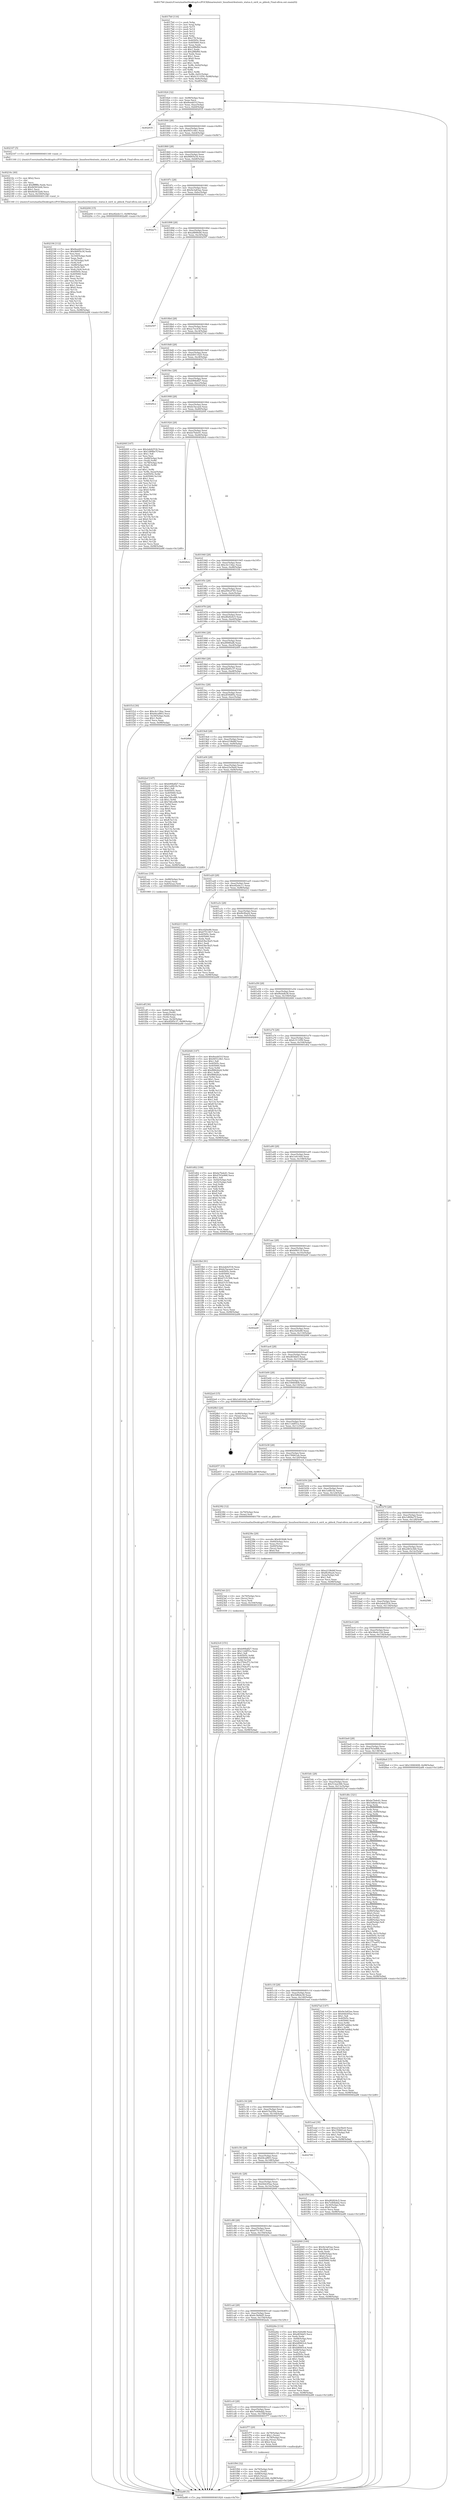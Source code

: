 digraph "0x4017b0" {
  label = "0x4017b0 (/mnt/c/Users/mathe/Desktop/tcc/POCII/binaries/extr_linuxfsext4extents_status.h_ext4_es_pblock_Final-ollvm.out::main(0))"
  labelloc = "t"
  node[shape=record]

  Entry [label="",width=0.3,height=0.3,shape=circle,fillcolor=black,style=filled]
  "0x401824" [label="{
     0x401824 [32]\l
     | [instrs]\l
     &nbsp;&nbsp;0x401824 \<+6\>: mov -0x98(%rbp),%eax\l
     &nbsp;&nbsp;0x40182a \<+2\>: mov %eax,%ecx\l
     &nbsp;&nbsp;0x40182c \<+6\>: sub $0x8eedd31f,%ecx\l
     &nbsp;&nbsp;0x401832 \<+6\>: mov %eax,-0xac(%rbp)\l
     &nbsp;&nbsp;0x401838 \<+6\>: mov %ecx,-0xb0(%rbp)\l
     &nbsp;&nbsp;0x40183e \<+6\>: je 0000000000402935 \<main+0x1185\>\l
  }"]
  "0x402935" [label="{
     0x402935\l
  }", style=dashed]
  "0x401844" [label="{
     0x401844 [28]\l
     | [instrs]\l
     &nbsp;&nbsp;0x401844 \<+5\>: jmp 0000000000401849 \<main+0x99\>\l
     &nbsp;&nbsp;0x401849 \<+6\>: mov -0xac(%rbp),%eax\l
     &nbsp;&nbsp;0x40184f \<+5\>: sub $0x9451c0b1,%eax\l
     &nbsp;&nbsp;0x401854 \<+6\>: mov %eax,-0xb4(%rbp)\l
     &nbsp;&nbsp;0x40185a \<+6\>: je 0000000000402167 \<main+0x9b7\>\l
  }"]
  Exit [label="",width=0.3,height=0.3,shape=circle,fillcolor=black,style=filled,peripheries=2]
  "0x402167" [label="{
     0x402167 [5]\l
     | [instrs]\l
     &nbsp;&nbsp;0x402167 \<+5\>: call 0000000000401160 \<next_i\>\l
     | [calls]\l
     &nbsp;&nbsp;0x401160 \{1\} (/mnt/c/Users/mathe/Desktop/tcc/POCII/binaries/extr_linuxfsext4extents_status.h_ext4_es_pblock_Final-ollvm.out::next_i)\l
  }"]
  "0x401860" [label="{
     0x401860 [28]\l
     | [instrs]\l
     &nbsp;&nbsp;0x401860 \<+5\>: jmp 0000000000401865 \<main+0xb5\>\l
     &nbsp;&nbsp;0x401865 \<+6\>: mov -0xac(%rbp),%eax\l
     &nbsp;&nbsp;0x40186b \<+5\>: sub $0x96f05e34,%eax\l
     &nbsp;&nbsp;0x401870 \<+6\>: mov %eax,-0xb8(%rbp)\l
     &nbsp;&nbsp;0x401876 \<+6\>: je 0000000000402204 \<main+0xa54\>\l
  }"]
  "0x4023c0" [label="{
     0x4023c0 [151]\l
     | [instrs]\l
     &nbsp;&nbsp;0x4023c0 \<+5\>: mov $0xb90bdf27,%eax\l
     &nbsp;&nbsp;0x4023c5 \<+5\>: mov $0x11ddf51a,%esi\l
     &nbsp;&nbsp;0x4023ca \<+2\>: mov $0x1,%dl\l
     &nbsp;&nbsp;0x4023cc \<+8\>: mov 0x40505c,%r8d\l
     &nbsp;&nbsp;0x4023d4 \<+8\>: mov 0x405060,%r9d\l
     &nbsp;&nbsp;0x4023dc \<+3\>: mov %r8d,%r10d\l
     &nbsp;&nbsp;0x4023df \<+7\>: sub $0x3764cf73,%r10d\l
     &nbsp;&nbsp;0x4023e6 \<+4\>: sub $0x1,%r10d\l
     &nbsp;&nbsp;0x4023ea \<+7\>: add $0x3764cf73,%r10d\l
     &nbsp;&nbsp;0x4023f1 \<+4\>: imul %r10d,%r8d\l
     &nbsp;&nbsp;0x4023f5 \<+4\>: and $0x1,%r8d\l
     &nbsp;&nbsp;0x4023f9 \<+4\>: cmp $0x0,%r8d\l
     &nbsp;&nbsp;0x4023fd \<+4\>: sete %r11b\l
     &nbsp;&nbsp;0x402401 \<+4\>: cmp $0xa,%r9d\l
     &nbsp;&nbsp;0x402405 \<+3\>: setl %bl\l
     &nbsp;&nbsp;0x402408 \<+3\>: mov %r11b,%r14b\l
     &nbsp;&nbsp;0x40240b \<+4\>: xor $0xff,%r14b\l
     &nbsp;&nbsp;0x40240f \<+3\>: mov %bl,%r15b\l
     &nbsp;&nbsp;0x402412 \<+4\>: xor $0xff,%r15b\l
     &nbsp;&nbsp;0x402416 \<+3\>: xor $0x1,%dl\l
     &nbsp;&nbsp;0x402419 \<+3\>: mov %r14b,%r12b\l
     &nbsp;&nbsp;0x40241c \<+4\>: and $0xff,%r12b\l
     &nbsp;&nbsp;0x402420 \<+3\>: and %dl,%r11b\l
     &nbsp;&nbsp;0x402423 \<+3\>: mov %r15b,%r13b\l
     &nbsp;&nbsp;0x402426 \<+4\>: and $0xff,%r13b\l
     &nbsp;&nbsp;0x40242a \<+2\>: and %dl,%bl\l
     &nbsp;&nbsp;0x40242c \<+3\>: or %r11b,%r12b\l
     &nbsp;&nbsp;0x40242f \<+3\>: or %bl,%r13b\l
     &nbsp;&nbsp;0x402432 \<+3\>: xor %r13b,%r12b\l
     &nbsp;&nbsp;0x402435 \<+3\>: or %r15b,%r14b\l
     &nbsp;&nbsp;0x402438 \<+4\>: xor $0xff,%r14b\l
     &nbsp;&nbsp;0x40243c \<+3\>: or $0x1,%dl\l
     &nbsp;&nbsp;0x40243f \<+3\>: and %dl,%r14b\l
     &nbsp;&nbsp;0x402442 \<+3\>: or %r14b,%r12b\l
     &nbsp;&nbsp;0x402445 \<+4\>: test $0x1,%r12b\l
     &nbsp;&nbsp;0x402449 \<+3\>: cmovne %esi,%eax\l
     &nbsp;&nbsp;0x40244c \<+6\>: mov %eax,-0x98(%rbp)\l
     &nbsp;&nbsp;0x402452 \<+5\>: jmp 0000000000402a88 \<main+0x12d8\>\l
  }"]
  "0x402204" [label="{
     0x402204 [15]\l
     | [instrs]\l
     &nbsp;&nbsp;0x402204 \<+10\>: movl $0xe82ebc11,-0x98(%rbp)\l
     &nbsp;&nbsp;0x40220e \<+5\>: jmp 0000000000402a88 \<main+0x12d8\>\l
  }"]
  "0x40187c" [label="{
     0x40187c [28]\l
     | [instrs]\l
     &nbsp;&nbsp;0x40187c \<+5\>: jmp 0000000000401881 \<main+0xd1\>\l
     &nbsp;&nbsp;0x401881 \<+6\>: mov -0xac(%rbp),%eax\l
     &nbsp;&nbsp;0x401887 \<+5\>: sub $0x9e3a83ae,%eax\l
     &nbsp;&nbsp;0x40188c \<+6\>: mov %eax,-0xbc(%rbp)\l
     &nbsp;&nbsp;0x401892 \<+6\>: je 0000000000402a71 \<main+0x12c1\>\l
  }"]
  "0x4023ab" [label="{
     0x4023ab [21]\l
     | [instrs]\l
     &nbsp;&nbsp;0x4023ab \<+4\>: mov -0x70(%rbp),%rcx\l
     &nbsp;&nbsp;0x4023af \<+3\>: mov (%rcx),%rcx\l
     &nbsp;&nbsp;0x4023b2 \<+3\>: mov %rcx,%rdi\l
     &nbsp;&nbsp;0x4023b5 \<+6\>: mov %eax,-0x164(%rbp)\l
     &nbsp;&nbsp;0x4023bb \<+5\>: call 0000000000401030 \<free@plt\>\l
     | [calls]\l
     &nbsp;&nbsp;0x401030 \{1\} (unknown)\l
  }"]
  "0x402a71" [label="{
     0x402a71\l
  }", style=dashed]
  "0x401898" [label="{
     0x401898 [28]\l
     | [instrs]\l
     &nbsp;&nbsp;0x401898 \<+5\>: jmp 000000000040189d \<main+0xed\>\l
     &nbsp;&nbsp;0x40189d \<+6\>: mov -0xac(%rbp),%eax\l
     &nbsp;&nbsp;0x4018a3 \<+5\>: sub $0xa889feb6,%eax\l
     &nbsp;&nbsp;0x4018a8 \<+6\>: mov %eax,-0xc0(%rbp)\l
     &nbsp;&nbsp;0x4018ae \<+6\>: je 0000000000402597 \<main+0xde7\>\l
  }"]
  "0x40238e" [label="{
     0x40238e [29]\l
     | [instrs]\l
     &nbsp;&nbsp;0x40238e \<+10\>: movabs $0x4030d6,%rdi\l
     &nbsp;&nbsp;0x402398 \<+4\>: mov -0x60(%rbp),%rcx\l
     &nbsp;&nbsp;0x40239c \<+2\>: mov %eax,(%rcx)\l
     &nbsp;&nbsp;0x40239e \<+4\>: mov -0x60(%rbp),%rcx\l
     &nbsp;&nbsp;0x4023a2 \<+2\>: mov (%rcx),%esi\l
     &nbsp;&nbsp;0x4023a4 \<+2\>: mov $0x0,%al\l
     &nbsp;&nbsp;0x4023a6 \<+5\>: call 0000000000401040 \<printf@plt\>\l
     | [calls]\l
     &nbsp;&nbsp;0x401040 \{1\} (unknown)\l
  }"]
  "0x402597" [label="{
     0x402597\l
  }", style=dashed]
  "0x4018b4" [label="{
     0x4018b4 [28]\l
     | [instrs]\l
     &nbsp;&nbsp;0x4018b4 \<+5\>: jmp 00000000004018b9 \<main+0x109\>\l
     &nbsp;&nbsp;0x4018b9 \<+6\>: mov -0xac(%rbp),%eax\l
     &nbsp;&nbsp;0x4018bf \<+5\>: sub $0xac7ec434,%eax\l
     &nbsp;&nbsp;0x4018c4 \<+6\>: mov %eax,-0xc4(%rbp)\l
     &nbsp;&nbsp;0x4018ca \<+6\>: je 000000000040273d \<main+0xf8d\>\l
  }"]
  "0x402194" [label="{
     0x402194 [112]\l
     | [instrs]\l
     &nbsp;&nbsp;0x402194 \<+5\>: mov $0x8eedd31f,%ecx\l
     &nbsp;&nbsp;0x402199 \<+5\>: mov $0x96f05e34,%edx\l
     &nbsp;&nbsp;0x40219e \<+2\>: xor %esi,%esi\l
     &nbsp;&nbsp;0x4021a0 \<+6\>: mov -0x160(%rbp),%edi\l
     &nbsp;&nbsp;0x4021a6 \<+3\>: imul %eax,%edi\l
     &nbsp;&nbsp;0x4021a9 \<+4\>: mov -0x70(%rbp),%r8\l
     &nbsp;&nbsp;0x4021ad \<+3\>: mov (%r8),%r8\l
     &nbsp;&nbsp;0x4021b0 \<+4\>: mov -0x68(%rbp),%r9\l
     &nbsp;&nbsp;0x4021b4 \<+3\>: movslq (%r9),%r9\l
     &nbsp;&nbsp;0x4021b7 \<+4\>: mov %edi,(%r8,%r9,4)\l
     &nbsp;&nbsp;0x4021bb \<+7\>: mov 0x40505c,%eax\l
     &nbsp;&nbsp;0x4021c2 \<+7\>: mov 0x405060,%edi\l
     &nbsp;&nbsp;0x4021c9 \<+3\>: sub $0x1,%esi\l
     &nbsp;&nbsp;0x4021cc \<+3\>: mov %eax,%r10d\l
     &nbsp;&nbsp;0x4021cf \<+3\>: add %esi,%r10d\l
     &nbsp;&nbsp;0x4021d2 \<+4\>: imul %r10d,%eax\l
     &nbsp;&nbsp;0x4021d6 \<+3\>: and $0x1,%eax\l
     &nbsp;&nbsp;0x4021d9 \<+3\>: cmp $0x0,%eax\l
     &nbsp;&nbsp;0x4021dc \<+4\>: sete %r11b\l
     &nbsp;&nbsp;0x4021e0 \<+3\>: cmp $0xa,%edi\l
     &nbsp;&nbsp;0x4021e3 \<+3\>: setl %bl\l
     &nbsp;&nbsp;0x4021e6 \<+3\>: mov %r11b,%r14b\l
     &nbsp;&nbsp;0x4021e9 \<+3\>: and %bl,%r14b\l
     &nbsp;&nbsp;0x4021ec \<+3\>: xor %bl,%r11b\l
     &nbsp;&nbsp;0x4021ef \<+3\>: or %r11b,%r14b\l
     &nbsp;&nbsp;0x4021f2 \<+4\>: test $0x1,%r14b\l
     &nbsp;&nbsp;0x4021f6 \<+3\>: cmovne %edx,%ecx\l
     &nbsp;&nbsp;0x4021f9 \<+6\>: mov %ecx,-0x98(%rbp)\l
     &nbsp;&nbsp;0x4021ff \<+5\>: jmp 0000000000402a88 \<main+0x12d8\>\l
  }"]
  "0x40273d" [label="{
     0x40273d\l
  }", style=dashed]
  "0x4018d0" [label="{
     0x4018d0 [28]\l
     | [instrs]\l
     &nbsp;&nbsp;0x4018d0 \<+5\>: jmp 00000000004018d5 \<main+0x125\>\l
     &nbsp;&nbsp;0x4018d5 \<+6\>: mov -0xac(%rbp),%eax\l
     &nbsp;&nbsp;0x4018db \<+5\>: sub $0xb4911625,%eax\l
     &nbsp;&nbsp;0x4018e0 \<+6\>: mov %eax,-0xc8(%rbp)\l
     &nbsp;&nbsp;0x4018e6 \<+6\>: je 000000000040271b \<main+0xf6b\>\l
  }"]
  "0x40216c" [label="{
     0x40216c [40]\l
     | [instrs]\l
     &nbsp;&nbsp;0x40216c \<+5\>: mov $0x2,%ecx\l
     &nbsp;&nbsp;0x402171 \<+1\>: cltd\l
     &nbsp;&nbsp;0x402172 \<+2\>: idiv %ecx\l
     &nbsp;&nbsp;0x402174 \<+6\>: imul $0xfffffffe,%edx,%ecx\l
     &nbsp;&nbsp;0x40217a \<+6\>: sub $0x8d3632d4,%ecx\l
     &nbsp;&nbsp;0x402180 \<+3\>: add $0x1,%ecx\l
     &nbsp;&nbsp;0x402183 \<+6\>: add $0x8d3632d4,%ecx\l
     &nbsp;&nbsp;0x402189 \<+6\>: mov %ecx,-0x160(%rbp)\l
     &nbsp;&nbsp;0x40218f \<+5\>: call 0000000000401160 \<next_i\>\l
     | [calls]\l
     &nbsp;&nbsp;0x401160 \{1\} (/mnt/c/Users/mathe/Desktop/tcc/POCII/binaries/extr_linuxfsext4extents_status.h_ext4_es_pblock_Final-ollvm.out::next_i)\l
  }"]
  "0x40271b" [label="{
     0x40271b\l
  }", style=dashed]
  "0x4018ec" [label="{
     0x4018ec [28]\l
     | [instrs]\l
     &nbsp;&nbsp;0x4018ec \<+5\>: jmp 00000000004018f1 \<main+0x141\>\l
     &nbsp;&nbsp;0x4018f1 \<+6\>: mov -0xac(%rbp),%eax\l
     &nbsp;&nbsp;0x4018f7 \<+5\>: sub $0xb90bdf27,%eax\l
     &nbsp;&nbsp;0x4018fc \<+6\>: mov %eax,-0xcc(%rbp)\l
     &nbsp;&nbsp;0x401902 \<+6\>: je 00000000004029c2 \<main+0x1212\>\l
  }"]
  "0x401f94" [label="{
     0x401f94 [32]\l
     | [instrs]\l
     &nbsp;&nbsp;0x401f94 \<+4\>: mov -0x70(%rbp),%rdi\l
     &nbsp;&nbsp;0x401f98 \<+3\>: mov %rax,(%rdi)\l
     &nbsp;&nbsp;0x401f9b \<+4\>: mov -0x68(%rbp),%rax\l
     &nbsp;&nbsp;0x401f9f \<+6\>: movl $0x0,(%rax)\l
     &nbsp;&nbsp;0x401fa5 \<+10\>: movl $0x1e61444,-0x98(%rbp)\l
     &nbsp;&nbsp;0x401faf \<+5\>: jmp 0000000000402a88 \<main+0x12d8\>\l
  }"]
  "0x4029c2" [label="{
     0x4029c2\l
  }", style=dashed]
  "0x401908" [label="{
     0x401908 [28]\l
     | [instrs]\l
     &nbsp;&nbsp;0x401908 \<+5\>: jmp 000000000040190d \<main+0x15d\>\l
     &nbsp;&nbsp;0x40190d \<+6\>: mov -0xac(%rbp),%eax\l
     &nbsp;&nbsp;0x401913 \<+5\>: sub $0xbc5acaed,%eax\l
     &nbsp;&nbsp;0x401918 \<+6\>: mov %eax,-0xd0(%rbp)\l
     &nbsp;&nbsp;0x40191e \<+6\>: je 000000000040200f \<main+0x85f\>\l
  }"]
  "0x401cdc" [label="{
     0x401cdc\l
  }", style=dashed]
  "0x40200f" [label="{
     0x40200f [167]\l
     | [instrs]\l
     &nbsp;&nbsp;0x40200f \<+5\>: mov $0x2ab42534,%eax\l
     &nbsp;&nbsp;0x402014 \<+5\>: mov $0x1d89be7f,%ecx\l
     &nbsp;&nbsp;0x402019 \<+2\>: mov $0x1,%dl\l
     &nbsp;&nbsp;0x40201b \<+2\>: xor %esi,%esi\l
     &nbsp;&nbsp;0x40201d \<+4\>: mov -0x68(%rbp),%rdi\l
     &nbsp;&nbsp;0x402021 \<+3\>: mov (%rdi),%r8d\l
     &nbsp;&nbsp;0x402024 \<+4\>: mov -0x78(%rbp),%rdi\l
     &nbsp;&nbsp;0x402028 \<+3\>: cmp (%rdi),%r8d\l
     &nbsp;&nbsp;0x40202b \<+4\>: setl %r9b\l
     &nbsp;&nbsp;0x40202f \<+4\>: and $0x1,%r9b\l
     &nbsp;&nbsp;0x402033 \<+4\>: mov %r9b,-0x2a(%rbp)\l
     &nbsp;&nbsp;0x402037 \<+8\>: mov 0x40505c,%r8d\l
     &nbsp;&nbsp;0x40203f \<+8\>: mov 0x405060,%r10d\l
     &nbsp;&nbsp;0x402047 \<+3\>: sub $0x1,%esi\l
     &nbsp;&nbsp;0x40204a \<+3\>: mov %r8d,%r11d\l
     &nbsp;&nbsp;0x40204d \<+3\>: add %esi,%r11d\l
     &nbsp;&nbsp;0x402050 \<+4\>: imul %r11d,%r8d\l
     &nbsp;&nbsp;0x402054 \<+4\>: and $0x1,%r8d\l
     &nbsp;&nbsp;0x402058 \<+4\>: cmp $0x0,%r8d\l
     &nbsp;&nbsp;0x40205c \<+4\>: sete %r9b\l
     &nbsp;&nbsp;0x402060 \<+4\>: cmp $0xa,%r10d\l
     &nbsp;&nbsp;0x402064 \<+3\>: setl %bl\l
     &nbsp;&nbsp;0x402067 \<+3\>: mov %r9b,%r14b\l
     &nbsp;&nbsp;0x40206a \<+4\>: xor $0xff,%r14b\l
     &nbsp;&nbsp;0x40206e \<+3\>: mov %bl,%r15b\l
     &nbsp;&nbsp;0x402071 \<+4\>: xor $0xff,%r15b\l
     &nbsp;&nbsp;0x402075 \<+3\>: xor $0x0,%dl\l
     &nbsp;&nbsp;0x402078 \<+3\>: mov %r14b,%r12b\l
     &nbsp;&nbsp;0x40207b \<+4\>: and $0x0,%r12b\l
     &nbsp;&nbsp;0x40207f \<+3\>: and %dl,%r9b\l
     &nbsp;&nbsp;0x402082 \<+3\>: mov %r15b,%r13b\l
     &nbsp;&nbsp;0x402085 \<+4\>: and $0x0,%r13b\l
     &nbsp;&nbsp;0x402089 \<+2\>: and %dl,%bl\l
     &nbsp;&nbsp;0x40208b \<+3\>: or %r9b,%r12b\l
     &nbsp;&nbsp;0x40208e \<+3\>: or %bl,%r13b\l
     &nbsp;&nbsp;0x402091 \<+3\>: xor %r13b,%r12b\l
     &nbsp;&nbsp;0x402094 \<+3\>: or %r15b,%r14b\l
     &nbsp;&nbsp;0x402097 \<+4\>: xor $0xff,%r14b\l
     &nbsp;&nbsp;0x40209b \<+3\>: or $0x0,%dl\l
     &nbsp;&nbsp;0x40209e \<+3\>: and %dl,%r14b\l
     &nbsp;&nbsp;0x4020a1 \<+3\>: or %r14b,%r12b\l
     &nbsp;&nbsp;0x4020a4 \<+4\>: test $0x1,%r12b\l
     &nbsp;&nbsp;0x4020a8 \<+3\>: cmovne %ecx,%eax\l
     &nbsp;&nbsp;0x4020ab \<+6\>: mov %eax,-0x98(%rbp)\l
     &nbsp;&nbsp;0x4020b1 \<+5\>: jmp 0000000000402a88 \<main+0x12d8\>\l
  }"]
  "0x401924" [label="{
     0x401924 [28]\l
     | [instrs]\l
     &nbsp;&nbsp;0x401924 \<+5\>: jmp 0000000000401929 \<main+0x179\>\l
     &nbsp;&nbsp;0x401929 \<+6\>: mov -0xac(%rbp),%eax\l
     &nbsp;&nbsp;0x40192f \<+5\>: sub $0xbe7bde41,%eax\l
     &nbsp;&nbsp;0x401934 \<+6\>: mov %eax,-0xd4(%rbp)\l
     &nbsp;&nbsp;0x40193a \<+6\>: je 00000000004028cb \<main+0x111b\>\l
  }"]
  "0x401f77" [label="{
     0x401f77 [29]\l
     | [instrs]\l
     &nbsp;&nbsp;0x401f77 \<+4\>: mov -0x78(%rbp),%rax\l
     &nbsp;&nbsp;0x401f7b \<+6\>: movl $0x1,(%rax)\l
     &nbsp;&nbsp;0x401f81 \<+4\>: mov -0x78(%rbp),%rax\l
     &nbsp;&nbsp;0x401f85 \<+3\>: movslq (%rax),%rax\l
     &nbsp;&nbsp;0x401f88 \<+4\>: shl $0x2,%rax\l
     &nbsp;&nbsp;0x401f8c \<+3\>: mov %rax,%rdi\l
     &nbsp;&nbsp;0x401f8f \<+5\>: call 0000000000401050 \<malloc@plt\>\l
     | [calls]\l
     &nbsp;&nbsp;0x401050 \{1\} (unknown)\l
  }"]
  "0x4028cb" [label="{
     0x4028cb\l
  }", style=dashed]
  "0x401940" [label="{
     0x401940 [28]\l
     | [instrs]\l
     &nbsp;&nbsp;0x401940 \<+5\>: jmp 0000000000401945 \<main+0x195\>\l
     &nbsp;&nbsp;0x401945 \<+6\>: mov -0xac(%rbp),%eax\l
     &nbsp;&nbsp;0x40194b \<+5\>: sub $0xc4c134ac,%eax\l
     &nbsp;&nbsp;0x401950 \<+6\>: mov %eax,-0xd8(%rbp)\l
     &nbsp;&nbsp;0x401956 \<+6\>: je 0000000000401f3b \<main+0x78b\>\l
  }"]
  "0x401cc0" [label="{
     0x401cc0 [28]\l
     | [instrs]\l
     &nbsp;&nbsp;0x401cc0 \<+5\>: jmp 0000000000401cc5 \<main+0x515\>\l
     &nbsp;&nbsp;0x401cc5 \<+6\>: mov -0xac(%rbp),%eax\l
     &nbsp;&nbsp;0x401ccb \<+5\>: sub $0x7e40bdd2,%eax\l
     &nbsp;&nbsp;0x401cd0 \<+6\>: mov %eax,-0x158(%rbp)\l
     &nbsp;&nbsp;0x401cd6 \<+6\>: je 0000000000401f77 \<main+0x7c7\>\l
  }"]
  "0x401f3b" [label="{
     0x401f3b\l
  }", style=dashed]
  "0x40195c" [label="{
     0x40195c [28]\l
     | [instrs]\l
     &nbsp;&nbsp;0x40195c \<+5\>: jmp 0000000000401961 \<main+0x1b1\>\l
     &nbsp;&nbsp;0x401961 \<+6\>: mov -0xac(%rbp),%eax\l
     &nbsp;&nbsp;0x401967 \<+5\>: sub $0xd59cd745,%eax\l
     &nbsp;&nbsp;0x40196c \<+6\>: mov %eax,-0xdc(%rbp)\l
     &nbsp;&nbsp;0x401972 \<+6\>: je 000000000040269a \<main+0xeea\>\l
  }"]
  "0x402a4c" [label="{
     0x402a4c\l
  }", style=dashed]
  "0x40269a" [label="{
     0x40269a\l
  }", style=dashed]
  "0x401978" [label="{
     0x401978 [28]\l
     | [instrs]\l
     &nbsp;&nbsp;0x401978 \<+5\>: jmp 000000000040197d \<main+0x1cd\>\l
     &nbsp;&nbsp;0x40197d \<+6\>: mov -0xac(%rbp),%eax\l
     &nbsp;&nbsp;0x401983 \<+5\>: sub $0xd82824c5,%eax\l
     &nbsp;&nbsp;0x401988 \<+6\>: mov %eax,-0xe0(%rbp)\l
     &nbsp;&nbsp;0x40198e \<+6\>: je 000000000040278a \<main+0xfda\>\l
  }"]
  "0x401ca4" [label="{
     0x401ca4 [28]\l
     | [instrs]\l
     &nbsp;&nbsp;0x401ca4 \<+5\>: jmp 0000000000401ca9 \<main+0x4f9\>\l
     &nbsp;&nbsp;0x401ca9 \<+6\>: mov -0xac(%rbp),%eax\l
     &nbsp;&nbsp;0x401caf \<+5\>: sub $0x6c3b0bd5,%eax\l
     &nbsp;&nbsp;0x401cb4 \<+6\>: mov %eax,-0x154(%rbp)\l
     &nbsp;&nbsp;0x401cba \<+6\>: je 0000000000402a4c \<main+0x129c\>\l
  }"]
  "0x40278a" [label="{
     0x40278a\l
  }", style=dashed]
  "0x401994" [label="{
     0x401994 [28]\l
     | [instrs]\l
     &nbsp;&nbsp;0x401994 \<+5\>: jmp 0000000000401999 \<main+0x1e9\>\l
     &nbsp;&nbsp;0x401999 \<+6\>: mov -0xac(%rbp),%eax\l
     &nbsp;&nbsp;0x40199f \<+5\>: sub $0xd9080afb,%eax\l
     &nbsp;&nbsp;0x4019a4 \<+6\>: mov %eax,-0xe4(%rbp)\l
     &nbsp;&nbsp;0x4019aa \<+6\>: je 00000000004024f9 \<main+0xd49\>\l
  }"]
  "0x40226e" [label="{
     0x40226e [114]\l
     | [instrs]\l
     &nbsp;&nbsp;0x40226e \<+5\>: mov $0xc020e88,%eax\l
     &nbsp;&nbsp;0x402273 \<+5\>: mov $0xd83bbf3,%ecx\l
     &nbsp;&nbsp;0x402278 \<+2\>: xor %edx,%edx\l
     &nbsp;&nbsp;0x40227a \<+4\>: mov -0x68(%rbp),%rsi\l
     &nbsp;&nbsp;0x40227e \<+2\>: mov (%rsi),%edi\l
     &nbsp;&nbsp;0x402280 \<+6\>: add $0xb8f483c4,%edi\l
     &nbsp;&nbsp;0x402286 \<+3\>: add $0x1,%edi\l
     &nbsp;&nbsp;0x402289 \<+6\>: sub $0xb8f483c4,%edi\l
     &nbsp;&nbsp;0x40228f \<+4\>: mov -0x68(%rbp),%rsi\l
     &nbsp;&nbsp;0x402293 \<+2\>: mov %edi,(%rsi)\l
     &nbsp;&nbsp;0x402295 \<+7\>: mov 0x40505c,%edi\l
     &nbsp;&nbsp;0x40229c \<+8\>: mov 0x405060,%r8d\l
     &nbsp;&nbsp;0x4022a4 \<+3\>: sub $0x1,%edx\l
     &nbsp;&nbsp;0x4022a7 \<+3\>: mov %edi,%r9d\l
     &nbsp;&nbsp;0x4022aa \<+3\>: add %edx,%r9d\l
     &nbsp;&nbsp;0x4022ad \<+4\>: imul %r9d,%edi\l
     &nbsp;&nbsp;0x4022b1 \<+3\>: and $0x1,%edi\l
     &nbsp;&nbsp;0x4022b4 \<+3\>: cmp $0x0,%edi\l
     &nbsp;&nbsp;0x4022b7 \<+4\>: sete %r10b\l
     &nbsp;&nbsp;0x4022bb \<+4\>: cmp $0xa,%r8d\l
     &nbsp;&nbsp;0x4022bf \<+4\>: setl %r11b\l
     &nbsp;&nbsp;0x4022c3 \<+3\>: mov %r10b,%bl\l
     &nbsp;&nbsp;0x4022c6 \<+3\>: and %r11b,%bl\l
     &nbsp;&nbsp;0x4022c9 \<+3\>: xor %r11b,%r10b\l
     &nbsp;&nbsp;0x4022cc \<+3\>: or %r10b,%bl\l
     &nbsp;&nbsp;0x4022cf \<+3\>: test $0x1,%bl\l
     &nbsp;&nbsp;0x4022d2 \<+3\>: cmovne %ecx,%eax\l
     &nbsp;&nbsp;0x4022d5 \<+6\>: mov %eax,-0x98(%rbp)\l
     &nbsp;&nbsp;0x4022db \<+5\>: jmp 0000000000402a88 \<main+0x12d8\>\l
  }"]
  "0x4024f9" [label="{
     0x4024f9\l
  }", style=dashed]
  "0x4019b0" [label="{
     0x4019b0 [28]\l
     | [instrs]\l
     &nbsp;&nbsp;0x4019b0 \<+5\>: jmp 00000000004019b5 \<main+0x205\>\l
     &nbsp;&nbsp;0x4019b5 \<+6\>: mov -0xac(%rbp),%eax\l
     &nbsp;&nbsp;0x4019bb \<+5\>: sub $0xdf285c37,%eax\l
     &nbsp;&nbsp;0x4019c0 \<+6\>: mov %eax,-0xe8(%rbp)\l
     &nbsp;&nbsp;0x4019c6 \<+6\>: je 0000000000401f1d \<main+0x76d\>\l
  }"]
  "0x401c88" [label="{
     0x401c88 [28]\l
     | [instrs]\l
     &nbsp;&nbsp;0x401c88 \<+5\>: jmp 0000000000401c8d \<main+0x4dd\>\l
     &nbsp;&nbsp;0x401c8d \<+6\>: mov -0xac(%rbp),%eax\l
     &nbsp;&nbsp;0x401c93 \<+5\>: sub $0x67513617,%eax\l
     &nbsp;&nbsp;0x401c98 \<+6\>: mov %eax,-0x150(%rbp)\l
     &nbsp;&nbsp;0x401c9e \<+6\>: je 000000000040226e \<main+0xabe\>\l
  }"]
  "0x401f1d" [label="{
     0x401f1d [30]\l
     | [instrs]\l
     &nbsp;&nbsp;0x401f1d \<+5\>: mov $0xc4c134ac,%eax\l
     &nbsp;&nbsp;0x401f22 \<+5\>: mov $0x64caf803,%ecx\l
     &nbsp;&nbsp;0x401f27 \<+3\>: mov -0x30(%rbp),%edx\l
     &nbsp;&nbsp;0x401f2a \<+3\>: cmp $0x1,%edx\l
     &nbsp;&nbsp;0x401f2d \<+3\>: cmovl %ecx,%eax\l
     &nbsp;&nbsp;0x401f30 \<+6\>: mov %eax,-0x98(%rbp)\l
     &nbsp;&nbsp;0x401f36 \<+5\>: jmp 0000000000402a88 \<main+0x12d8\>\l
  }"]
  "0x4019cc" [label="{
     0x4019cc [28]\l
     | [instrs]\l
     &nbsp;&nbsp;0x4019cc \<+5\>: jmp 00000000004019d1 \<main+0x221\>\l
     &nbsp;&nbsp;0x4019d1 \<+6\>: mov -0xac(%rbp),%eax\l
     &nbsp;&nbsp;0x4019d7 \<+5\>: sub $0xdf39d85e,%eax\l
     &nbsp;&nbsp;0x4019dc \<+6\>: mov %eax,-0xec(%rbp)\l
     &nbsp;&nbsp;0x4019e2 \<+6\>: je 00000000004026b8 \<main+0xf08\>\l
  }"]
  "0x402840" [label="{
     0x402840 [100]\l
     | [instrs]\l
     &nbsp;&nbsp;0x402840 \<+5\>: mov $0x9e3a83ae,%eax\l
     &nbsp;&nbsp;0x402845 \<+5\>: mov $0x38a4c124,%ecx\l
     &nbsp;&nbsp;0x40284a \<+2\>: xor %edx,%edx\l
     &nbsp;&nbsp;0x40284c \<+7\>: mov -0x90(%rbp),%rsi\l
     &nbsp;&nbsp;0x402853 \<+6\>: movl $0x0,(%rsi)\l
     &nbsp;&nbsp;0x402859 \<+7\>: mov 0x40505c,%edi\l
     &nbsp;&nbsp;0x402860 \<+8\>: mov 0x405060,%r8d\l
     &nbsp;&nbsp;0x402868 \<+3\>: sub $0x1,%edx\l
     &nbsp;&nbsp;0x40286b \<+3\>: mov %edi,%r9d\l
     &nbsp;&nbsp;0x40286e \<+3\>: add %edx,%r9d\l
     &nbsp;&nbsp;0x402871 \<+4\>: imul %r9d,%edi\l
     &nbsp;&nbsp;0x402875 \<+3\>: and $0x1,%edi\l
     &nbsp;&nbsp;0x402878 \<+3\>: cmp $0x0,%edi\l
     &nbsp;&nbsp;0x40287b \<+4\>: sete %r10b\l
     &nbsp;&nbsp;0x40287f \<+4\>: cmp $0xa,%r8d\l
     &nbsp;&nbsp;0x402883 \<+4\>: setl %r11b\l
     &nbsp;&nbsp;0x402887 \<+3\>: mov %r10b,%bl\l
     &nbsp;&nbsp;0x40288a \<+3\>: and %r11b,%bl\l
     &nbsp;&nbsp;0x40288d \<+3\>: xor %r11b,%r10b\l
     &nbsp;&nbsp;0x402890 \<+3\>: or %r10b,%bl\l
     &nbsp;&nbsp;0x402893 \<+3\>: test $0x1,%bl\l
     &nbsp;&nbsp;0x402896 \<+3\>: cmovne %ecx,%eax\l
     &nbsp;&nbsp;0x402899 \<+6\>: mov %eax,-0x98(%rbp)\l
     &nbsp;&nbsp;0x40289f \<+5\>: jmp 0000000000402a88 \<main+0x12d8\>\l
  }"]
  "0x4026b8" [label="{
     0x4026b8\l
  }", style=dashed]
  "0x4019e8" [label="{
     0x4019e8 [28]\l
     | [instrs]\l
     &nbsp;&nbsp;0x4019e8 \<+5\>: jmp 00000000004019ed \<main+0x23d\>\l
     &nbsp;&nbsp;0x4019ed \<+6\>: mov -0xac(%rbp),%eax\l
     &nbsp;&nbsp;0x4019f3 \<+5\>: sub $0xe219b06f,%eax\l
     &nbsp;&nbsp;0x4019f8 \<+6\>: mov %eax,-0xf0(%rbp)\l
     &nbsp;&nbsp;0x4019fe \<+6\>: je 00000000004022ef \<main+0xb3f\>\l
  }"]
  "0x401c6c" [label="{
     0x401c6c [28]\l
     | [instrs]\l
     &nbsp;&nbsp;0x401c6c \<+5\>: jmp 0000000000401c71 \<main+0x4c1\>\l
     &nbsp;&nbsp;0x401c71 \<+6\>: mov -0xac(%rbp),%eax\l
     &nbsp;&nbsp;0x401c77 \<+5\>: sub $0x64dc65aa,%eax\l
     &nbsp;&nbsp;0x401c7c \<+6\>: mov %eax,-0x14c(%rbp)\l
     &nbsp;&nbsp;0x401c82 \<+6\>: je 0000000000402840 \<main+0x1090\>\l
  }"]
  "0x4022ef" [label="{
     0x4022ef [147]\l
     | [instrs]\l
     &nbsp;&nbsp;0x4022ef \<+5\>: mov $0xb90bdf27,%eax\l
     &nbsp;&nbsp;0x4022f4 \<+5\>: mov $0x1a4fb1fe,%ecx\l
     &nbsp;&nbsp;0x4022f9 \<+2\>: mov $0x1,%dl\l
     &nbsp;&nbsp;0x4022fb \<+7\>: mov 0x40505c,%esi\l
     &nbsp;&nbsp;0x402302 \<+7\>: mov 0x405060,%edi\l
     &nbsp;&nbsp;0x402309 \<+3\>: mov %esi,%r8d\l
     &nbsp;&nbsp;0x40230c \<+7\>: add $0x7dfce4f6,%r8d\l
     &nbsp;&nbsp;0x402313 \<+4\>: sub $0x1,%r8d\l
     &nbsp;&nbsp;0x402317 \<+7\>: sub $0x7dfce4f6,%r8d\l
     &nbsp;&nbsp;0x40231e \<+4\>: imul %r8d,%esi\l
     &nbsp;&nbsp;0x402322 \<+3\>: and $0x1,%esi\l
     &nbsp;&nbsp;0x402325 \<+3\>: cmp $0x0,%esi\l
     &nbsp;&nbsp;0x402328 \<+4\>: sete %r9b\l
     &nbsp;&nbsp;0x40232c \<+3\>: cmp $0xa,%edi\l
     &nbsp;&nbsp;0x40232f \<+4\>: setl %r10b\l
     &nbsp;&nbsp;0x402333 \<+3\>: mov %r9b,%r11b\l
     &nbsp;&nbsp;0x402336 \<+4\>: xor $0xff,%r11b\l
     &nbsp;&nbsp;0x40233a \<+3\>: mov %r10b,%bl\l
     &nbsp;&nbsp;0x40233d \<+3\>: xor $0xff,%bl\l
     &nbsp;&nbsp;0x402340 \<+3\>: xor $0x0,%dl\l
     &nbsp;&nbsp;0x402343 \<+3\>: mov %r11b,%r14b\l
     &nbsp;&nbsp;0x402346 \<+4\>: and $0x0,%r14b\l
     &nbsp;&nbsp;0x40234a \<+3\>: and %dl,%r9b\l
     &nbsp;&nbsp;0x40234d \<+3\>: mov %bl,%r15b\l
     &nbsp;&nbsp;0x402350 \<+4\>: and $0x0,%r15b\l
     &nbsp;&nbsp;0x402354 \<+3\>: and %dl,%r10b\l
     &nbsp;&nbsp;0x402357 \<+3\>: or %r9b,%r14b\l
     &nbsp;&nbsp;0x40235a \<+3\>: or %r10b,%r15b\l
     &nbsp;&nbsp;0x40235d \<+3\>: xor %r15b,%r14b\l
     &nbsp;&nbsp;0x402360 \<+3\>: or %bl,%r11b\l
     &nbsp;&nbsp;0x402363 \<+4\>: xor $0xff,%r11b\l
     &nbsp;&nbsp;0x402367 \<+3\>: or $0x0,%dl\l
     &nbsp;&nbsp;0x40236a \<+3\>: and %dl,%r11b\l
     &nbsp;&nbsp;0x40236d \<+3\>: or %r11b,%r14b\l
     &nbsp;&nbsp;0x402370 \<+4\>: test $0x1,%r14b\l
     &nbsp;&nbsp;0x402374 \<+3\>: cmovne %ecx,%eax\l
     &nbsp;&nbsp;0x402377 \<+6\>: mov %eax,-0x98(%rbp)\l
     &nbsp;&nbsp;0x40237d \<+5\>: jmp 0000000000402a88 \<main+0x12d8\>\l
  }"]
  "0x401a04" [label="{
     0x401a04 [28]\l
     | [instrs]\l
     &nbsp;&nbsp;0x401a04 \<+5\>: jmp 0000000000401a09 \<main+0x259\>\l
     &nbsp;&nbsp;0x401a09 \<+6\>: mov -0xac(%rbp),%eax\l
     &nbsp;&nbsp;0x401a0f \<+5\>: sub $0xe23e5be9,%eax\l
     &nbsp;&nbsp;0x401a14 \<+6\>: mov %eax,-0xf4(%rbp)\l
     &nbsp;&nbsp;0x401a1a \<+6\>: je 0000000000401eec \<main+0x73c\>\l
  }"]
  "0x401f59" [label="{
     0x401f59 [30]\l
     | [instrs]\l
     &nbsp;&nbsp;0x401f59 \<+5\>: mov $0xd82824c5,%eax\l
     &nbsp;&nbsp;0x401f5e \<+5\>: mov $0x7e40bdd2,%ecx\l
     &nbsp;&nbsp;0x401f63 \<+3\>: mov -0x30(%rbp),%edx\l
     &nbsp;&nbsp;0x401f66 \<+3\>: cmp $0x0,%edx\l
     &nbsp;&nbsp;0x401f69 \<+3\>: cmove %ecx,%eax\l
     &nbsp;&nbsp;0x401f6c \<+6\>: mov %eax,-0x98(%rbp)\l
     &nbsp;&nbsp;0x401f72 \<+5\>: jmp 0000000000402a88 \<main+0x12d8\>\l
  }"]
  "0x401eec" [label="{
     0x401eec [19]\l
     | [instrs]\l
     &nbsp;&nbsp;0x401eec \<+7\>: mov -0x88(%rbp),%rax\l
     &nbsp;&nbsp;0x401ef3 \<+3\>: mov (%rax),%rax\l
     &nbsp;&nbsp;0x401ef6 \<+4\>: mov 0x8(%rax),%rdi\l
     &nbsp;&nbsp;0x401efa \<+5\>: call 0000000000401060 \<atoi@plt\>\l
     | [calls]\l
     &nbsp;&nbsp;0x401060 \{1\} (unknown)\l
  }"]
  "0x401a20" [label="{
     0x401a20 [28]\l
     | [instrs]\l
     &nbsp;&nbsp;0x401a20 \<+5\>: jmp 0000000000401a25 \<main+0x275\>\l
     &nbsp;&nbsp;0x401a25 \<+6\>: mov -0xac(%rbp),%eax\l
     &nbsp;&nbsp;0x401a2b \<+5\>: sub $0xe82ebc11,%eax\l
     &nbsp;&nbsp;0x401a30 \<+6\>: mov %eax,-0xf8(%rbp)\l
     &nbsp;&nbsp;0x401a36 \<+6\>: je 0000000000402213 \<main+0xa63\>\l
  }"]
  "0x401c50" [label="{
     0x401c50 [28]\l
     | [instrs]\l
     &nbsp;&nbsp;0x401c50 \<+5\>: jmp 0000000000401c55 \<main+0x4a5\>\l
     &nbsp;&nbsp;0x401c55 \<+6\>: mov -0xac(%rbp),%eax\l
     &nbsp;&nbsp;0x401c5b \<+5\>: sub $0x64caf803,%eax\l
     &nbsp;&nbsp;0x401c60 \<+6\>: mov %eax,-0x148(%rbp)\l
     &nbsp;&nbsp;0x401c66 \<+6\>: je 0000000000401f59 \<main+0x7a9\>\l
  }"]
  "0x402213" [label="{
     0x402213 [91]\l
     | [instrs]\l
     &nbsp;&nbsp;0x402213 \<+5\>: mov $0xc020e88,%eax\l
     &nbsp;&nbsp;0x402218 \<+5\>: mov $0x67513617,%ecx\l
     &nbsp;&nbsp;0x40221d \<+7\>: mov 0x40505c,%edx\l
     &nbsp;&nbsp;0x402224 \<+7\>: mov 0x405060,%esi\l
     &nbsp;&nbsp;0x40222b \<+2\>: mov %edx,%edi\l
     &nbsp;&nbsp;0x40222d \<+6\>: add $0x63be3b25,%edi\l
     &nbsp;&nbsp;0x402233 \<+3\>: sub $0x1,%edi\l
     &nbsp;&nbsp;0x402236 \<+6\>: sub $0x63be3b25,%edi\l
     &nbsp;&nbsp;0x40223c \<+3\>: imul %edi,%edx\l
     &nbsp;&nbsp;0x40223f \<+3\>: and $0x1,%edx\l
     &nbsp;&nbsp;0x402242 \<+3\>: cmp $0x0,%edx\l
     &nbsp;&nbsp;0x402245 \<+4\>: sete %r8b\l
     &nbsp;&nbsp;0x402249 \<+3\>: cmp $0xa,%esi\l
     &nbsp;&nbsp;0x40224c \<+4\>: setl %r9b\l
     &nbsp;&nbsp;0x402250 \<+3\>: mov %r8b,%r10b\l
     &nbsp;&nbsp;0x402253 \<+3\>: and %r9b,%r10b\l
     &nbsp;&nbsp;0x402256 \<+3\>: xor %r9b,%r8b\l
     &nbsp;&nbsp;0x402259 \<+3\>: or %r8b,%r10b\l
     &nbsp;&nbsp;0x40225c \<+4\>: test $0x1,%r10b\l
     &nbsp;&nbsp;0x402260 \<+3\>: cmovne %ecx,%eax\l
     &nbsp;&nbsp;0x402263 \<+6\>: mov %eax,-0x98(%rbp)\l
     &nbsp;&nbsp;0x402269 \<+5\>: jmp 0000000000402a88 \<main+0x12d8\>\l
  }"]
  "0x401a3c" [label="{
     0x401a3c [28]\l
     | [instrs]\l
     &nbsp;&nbsp;0x401a3c \<+5\>: jmp 0000000000401a41 \<main+0x291\>\l
     &nbsp;&nbsp;0x401a41 \<+6\>: mov -0xac(%rbp),%eax\l
     &nbsp;&nbsp;0x401a47 \<+5\>: sub $0xf6cf0a24,%eax\l
     &nbsp;&nbsp;0x401a4c \<+6\>: mov %eax,-0xfc(%rbp)\l
     &nbsp;&nbsp;0x401a52 \<+6\>: je 00000000004020d4 \<main+0x924\>\l
  }"]
  "0x402799" [label="{
     0x402799\l
  }", style=dashed]
  "0x4020d4" [label="{
     0x4020d4 [147]\l
     | [instrs]\l
     &nbsp;&nbsp;0x4020d4 \<+5\>: mov $0x8eedd31f,%eax\l
     &nbsp;&nbsp;0x4020d9 \<+5\>: mov $0x9451c0b1,%ecx\l
     &nbsp;&nbsp;0x4020de \<+2\>: mov $0x1,%dl\l
     &nbsp;&nbsp;0x4020e0 \<+7\>: mov 0x40505c,%esi\l
     &nbsp;&nbsp;0x4020e7 \<+7\>: mov 0x405060,%edi\l
     &nbsp;&nbsp;0x4020ee \<+3\>: mov %esi,%r8d\l
     &nbsp;&nbsp;0x4020f1 \<+7\>: add $0xf8862b24,%r8d\l
     &nbsp;&nbsp;0x4020f8 \<+4\>: sub $0x1,%r8d\l
     &nbsp;&nbsp;0x4020fc \<+7\>: sub $0xf8862b24,%r8d\l
     &nbsp;&nbsp;0x402103 \<+4\>: imul %r8d,%esi\l
     &nbsp;&nbsp;0x402107 \<+3\>: and $0x1,%esi\l
     &nbsp;&nbsp;0x40210a \<+3\>: cmp $0x0,%esi\l
     &nbsp;&nbsp;0x40210d \<+4\>: sete %r9b\l
     &nbsp;&nbsp;0x402111 \<+3\>: cmp $0xa,%edi\l
     &nbsp;&nbsp;0x402114 \<+4\>: setl %r10b\l
     &nbsp;&nbsp;0x402118 \<+3\>: mov %r9b,%r11b\l
     &nbsp;&nbsp;0x40211b \<+4\>: xor $0xff,%r11b\l
     &nbsp;&nbsp;0x40211f \<+3\>: mov %r10b,%bl\l
     &nbsp;&nbsp;0x402122 \<+3\>: xor $0xff,%bl\l
     &nbsp;&nbsp;0x402125 \<+3\>: xor $0x1,%dl\l
     &nbsp;&nbsp;0x402128 \<+3\>: mov %r11b,%r14b\l
     &nbsp;&nbsp;0x40212b \<+4\>: and $0xff,%r14b\l
     &nbsp;&nbsp;0x40212f \<+3\>: and %dl,%r9b\l
     &nbsp;&nbsp;0x402132 \<+3\>: mov %bl,%r15b\l
     &nbsp;&nbsp;0x402135 \<+4\>: and $0xff,%r15b\l
     &nbsp;&nbsp;0x402139 \<+3\>: and %dl,%r10b\l
     &nbsp;&nbsp;0x40213c \<+3\>: or %r9b,%r14b\l
     &nbsp;&nbsp;0x40213f \<+3\>: or %r10b,%r15b\l
     &nbsp;&nbsp;0x402142 \<+3\>: xor %r15b,%r14b\l
     &nbsp;&nbsp;0x402145 \<+3\>: or %bl,%r11b\l
     &nbsp;&nbsp;0x402148 \<+4\>: xor $0xff,%r11b\l
     &nbsp;&nbsp;0x40214c \<+3\>: or $0x1,%dl\l
     &nbsp;&nbsp;0x40214f \<+3\>: and %dl,%r11b\l
     &nbsp;&nbsp;0x402152 \<+3\>: or %r11b,%r14b\l
     &nbsp;&nbsp;0x402155 \<+4\>: test $0x1,%r14b\l
     &nbsp;&nbsp;0x402159 \<+3\>: cmovne %ecx,%eax\l
     &nbsp;&nbsp;0x40215c \<+6\>: mov %eax,-0x98(%rbp)\l
     &nbsp;&nbsp;0x402162 \<+5\>: jmp 0000000000402a88 \<main+0x12d8\>\l
  }"]
  "0x401a58" [label="{
     0x401a58 [28]\l
     | [instrs]\l
     &nbsp;&nbsp;0x401a58 \<+5\>: jmp 0000000000401a5d \<main+0x2ad\>\l
     &nbsp;&nbsp;0x401a5d \<+6\>: mov -0xac(%rbp),%eax\l
     &nbsp;&nbsp;0x401a63 \<+5\>: sub $0xf6ebdb38,%eax\l
     &nbsp;&nbsp;0x401a68 \<+6\>: mov %eax,-0x100(%rbp)\l
     &nbsp;&nbsp;0x401a6e \<+6\>: je 0000000000402466 \<main+0xcb6\>\l
  }"]
  "0x401eff" [label="{
     0x401eff [30]\l
     | [instrs]\l
     &nbsp;&nbsp;0x401eff \<+4\>: mov -0x80(%rbp),%rdi\l
     &nbsp;&nbsp;0x401f03 \<+2\>: mov %eax,(%rdi)\l
     &nbsp;&nbsp;0x401f05 \<+4\>: mov -0x80(%rbp),%rdi\l
     &nbsp;&nbsp;0x401f09 \<+2\>: mov (%rdi),%eax\l
     &nbsp;&nbsp;0x401f0b \<+3\>: mov %eax,-0x30(%rbp)\l
     &nbsp;&nbsp;0x401f0e \<+10\>: movl $0xdf285c37,-0x98(%rbp)\l
     &nbsp;&nbsp;0x401f18 \<+5\>: jmp 0000000000402a88 \<main+0x12d8\>\l
  }"]
  "0x402466" [label="{
     0x402466\l
  }", style=dashed]
  "0x401a74" [label="{
     0x401a74 [28]\l
     | [instrs]\l
     &nbsp;&nbsp;0x401a74 \<+5\>: jmp 0000000000401a79 \<main+0x2c9\>\l
     &nbsp;&nbsp;0x401a79 \<+6\>: mov -0xac(%rbp),%eax\l
     &nbsp;&nbsp;0x401a7f \<+5\>: sub $0xfc311059,%eax\l
     &nbsp;&nbsp;0x401a84 \<+6\>: mov %eax,-0x104(%rbp)\l
     &nbsp;&nbsp;0x401a8a \<+6\>: je 0000000000401d02 \<main+0x552\>\l
  }"]
  "0x401c34" [label="{
     0x401c34 [28]\l
     | [instrs]\l
     &nbsp;&nbsp;0x401c34 \<+5\>: jmp 0000000000401c39 \<main+0x489\>\l
     &nbsp;&nbsp;0x401c39 \<+6\>: mov -0xac(%rbp),%eax\l
     &nbsp;&nbsp;0x401c3f \<+5\>: sub $0x615a250a,%eax\l
     &nbsp;&nbsp;0x401c44 \<+6\>: mov %eax,-0x144(%rbp)\l
     &nbsp;&nbsp;0x401c4a \<+6\>: je 0000000000402799 \<main+0xfe9\>\l
  }"]
  "0x401d02" [label="{
     0x401d02 [106]\l
     | [instrs]\l
     &nbsp;&nbsp;0x401d02 \<+5\>: mov $0xbe7bde41,%eax\l
     &nbsp;&nbsp;0x401d07 \<+5\>: mov $0x4763e966,%ecx\l
     &nbsp;&nbsp;0x401d0c \<+2\>: mov $0x1,%dl\l
     &nbsp;&nbsp;0x401d0e \<+7\>: mov -0x92(%rbp),%sil\l
     &nbsp;&nbsp;0x401d15 \<+7\>: mov -0x91(%rbp),%dil\l
     &nbsp;&nbsp;0x401d1c \<+3\>: mov %sil,%r8b\l
     &nbsp;&nbsp;0x401d1f \<+4\>: xor $0xff,%r8b\l
     &nbsp;&nbsp;0x401d23 \<+3\>: mov %dil,%r9b\l
     &nbsp;&nbsp;0x401d26 \<+4\>: xor $0xff,%r9b\l
     &nbsp;&nbsp;0x401d2a \<+3\>: xor $0x0,%dl\l
     &nbsp;&nbsp;0x401d2d \<+3\>: mov %r8b,%r10b\l
     &nbsp;&nbsp;0x401d30 \<+4\>: and $0x0,%r10b\l
     &nbsp;&nbsp;0x401d34 \<+3\>: and %dl,%sil\l
     &nbsp;&nbsp;0x401d37 \<+3\>: mov %r9b,%r11b\l
     &nbsp;&nbsp;0x401d3a \<+4\>: and $0x0,%r11b\l
     &nbsp;&nbsp;0x401d3e \<+3\>: and %dl,%dil\l
     &nbsp;&nbsp;0x401d41 \<+3\>: or %sil,%r10b\l
     &nbsp;&nbsp;0x401d44 \<+3\>: or %dil,%r11b\l
     &nbsp;&nbsp;0x401d47 \<+3\>: xor %r11b,%r10b\l
     &nbsp;&nbsp;0x401d4a \<+3\>: or %r9b,%r8b\l
     &nbsp;&nbsp;0x401d4d \<+4\>: xor $0xff,%r8b\l
     &nbsp;&nbsp;0x401d51 \<+3\>: or $0x0,%dl\l
     &nbsp;&nbsp;0x401d54 \<+3\>: and %dl,%r8b\l
     &nbsp;&nbsp;0x401d57 \<+3\>: or %r8b,%r10b\l
     &nbsp;&nbsp;0x401d5a \<+4\>: test $0x1,%r10b\l
     &nbsp;&nbsp;0x401d5e \<+3\>: cmovne %ecx,%eax\l
     &nbsp;&nbsp;0x401d61 \<+6\>: mov %eax,-0x98(%rbp)\l
     &nbsp;&nbsp;0x401d67 \<+5\>: jmp 0000000000402a88 \<main+0x12d8\>\l
  }"]
  "0x401a90" [label="{
     0x401a90 [28]\l
     | [instrs]\l
     &nbsp;&nbsp;0x401a90 \<+5\>: jmp 0000000000401a95 \<main+0x2e5\>\l
     &nbsp;&nbsp;0x401a95 \<+6\>: mov -0xac(%rbp),%eax\l
     &nbsp;&nbsp;0x401a9b \<+5\>: sub $0x1e61444,%eax\l
     &nbsp;&nbsp;0x401aa0 \<+6\>: mov %eax,-0x108(%rbp)\l
     &nbsp;&nbsp;0x401aa6 \<+6\>: je 0000000000401fb4 \<main+0x804\>\l
  }"]
  "0x402a88" [label="{
     0x402a88 [5]\l
     | [instrs]\l
     &nbsp;&nbsp;0x402a88 \<+5\>: jmp 0000000000401824 \<main+0x74\>\l
  }"]
  "0x4017b0" [label="{
     0x4017b0 [116]\l
     | [instrs]\l
     &nbsp;&nbsp;0x4017b0 \<+1\>: push %rbp\l
     &nbsp;&nbsp;0x4017b1 \<+3\>: mov %rsp,%rbp\l
     &nbsp;&nbsp;0x4017b4 \<+2\>: push %r15\l
     &nbsp;&nbsp;0x4017b6 \<+2\>: push %r14\l
     &nbsp;&nbsp;0x4017b8 \<+2\>: push %r13\l
     &nbsp;&nbsp;0x4017ba \<+2\>: push %r12\l
     &nbsp;&nbsp;0x4017bc \<+1\>: push %rbx\l
     &nbsp;&nbsp;0x4017bd \<+7\>: sub $0x178,%rsp\l
     &nbsp;&nbsp;0x4017c4 \<+7\>: mov 0x40505c,%eax\l
     &nbsp;&nbsp;0x4017cb \<+7\>: mov 0x405060,%ecx\l
     &nbsp;&nbsp;0x4017d2 \<+2\>: mov %eax,%edx\l
     &nbsp;&nbsp;0x4017d4 \<+6\>: add $0x2f8bf8d,%edx\l
     &nbsp;&nbsp;0x4017da \<+3\>: sub $0x1,%edx\l
     &nbsp;&nbsp;0x4017dd \<+6\>: sub $0x2f8bf8d,%edx\l
     &nbsp;&nbsp;0x4017e3 \<+3\>: imul %edx,%eax\l
     &nbsp;&nbsp;0x4017e6 \<+3\>: and $0x1,%eax\l
     &nbsp;&nbsp;0x4017e9 \<+3\>: cmp $0x0,%eax\l
     &nbsp;&nbsp;0x4017ec \<+4\>: sete %r8b\l
     &nbsp;&nbsp;0x4017f0 \<+4\>: and $0x1,%r8b\l
     &nbsp;&nbsp;0x4017f4 \<+7\>: mov %r8b,-0x92(%rbp)\l
     &nbsp;&nbsp;0x4017fb \<+3\>: cmp $0xa,%ecx\l
     &nbsp;&nbsp;0x4017fe \<+4\>: setl %r8b\l
     &nbsp;&nbsp;0x401802 \<+4\>: and $0x1,%r8b\l
     &nbsp;&nbsp;0x401806 \<+7\>: mov %r8b,-0x91(%rbp)\l
     &nbsp;&nbsp;0x40180d \<+10\>: movl $0xfc311059,-0x98(%rbp)\l
     &nbsp;&nbsp;0x401817 \<+6\>: mov %edi,-0x9c(%rbp)\l
     &nbsp;&nbsp;0x40181d \<+7\>: mov %rsi,-0xa8(%rbp)\l
  }"]
  "0x401ead" [label="{
     0x401ead [30]\l
     | [instrs]\l
     &nbsp;&nbsp;0x401ead \<+5\>: mov $0xe23e5be9,%eax\l
     &nbsp;&nbsp;0x401eb2 \<+5\>: mov $0x150661ab,%ecx\l
     &nbsp;&nbsp;0x401eb7 \<+3\>: mov -0x31(%rbp),%dl\l
     &nbsp;&nbsp;0x401eba \<+3\>: test $0x1,%dl\l
     &nbsp;&nbsp;0x401ebd \<+3\>: cmovne %ecx,%eax\l
     &nbsp;&nbsp;0x401ec0 \<+6\>: mov %eax,-0x98(%rbp)\l
     &nbsp;&nbsp;0x401ec6 \<+5\>: jmp 0000000000402a88 \<main+0x12d8\>\l
  }"]
  "0x401fb4" [label="{
     0x401fb4 [91]\l
     | [instrs]\l
     &nbsp;&nbsp;0x401fb4 \<+5\>: mov $0x2ab42534,%eax\l
     &nbsp;&nbsp;0x401fb9 \<+5\>: mov $0xbc5acaed,%ecx\l
     &nbsp;&nbsp;0x401fbe \<+7\>: mov 0x40505c,%edx\l
     &nbsp;&nbsp;0x401fc5 \<+7\>: mov 0x405060,%esi\l
     &nbsp;&nbsp;0x401fcc \<+2\>: mov %edx,%edi\l
     &nbsp;&nbsp;0x401fce \<+6\>: add $0xb7c51508,%edi\l
     &nbsp;&nbsp;0x401fd4 \<+3\>: sub $0x1,%edi\l
     &nbsp;&nbsp;0x401fd7 \<+6\>: sub $0xb7c51508,%edi\l
     &nbsp;&nbsp;0x401fdd \<+3\>: imul %edi,%edx\l
     &nbsp;&nbsp;0x401fe0 \<+3\>: and $0x1,%edx\l
     &nbsp;&nbsp;0x401fe3 \<+3\>: cmp $0x0,%edx\l
     &nbsp;&nbsp;0x401fe6 \<+4\>: sete %r8b\l
     &nbsp;&nbsp;0x401fea \<+3\>: cmp $0xa,%esi\l
     &nbsp;&nbsp;0x401fed \<+4\>: setl %r9b\l
     &nbsp;&nbsp;0x401ff1 \<+3\>: mov %r8b,%r10b\l
     &nbsp;&nbsp;0x401ff4 \<+3\>: and %r9b,%r10b\l
     &nbsp;&nbsp;0x401ff7 \<+3\>: xor %r9b,%r8b\l
     &nbsp;&nbsp;0x401ffa \<+3\>: or %r8b,%r10b\l
     &nbsp;&nbsp;0x401ffd \<+4\>: test $0x1,%r10b\l
     &nbsp;&nbsp;0x402001 \<+3\>: cmovne %ecx,%eax\l
     &nbsp;&nbsp;0x402004 \<+6\>: mov %eax,-0x98(%rbp)\l
     &nbsp;&nbsp;0x40200a \<+5\>: jmp 0000000000402a88 \<main+0x12d8\>\l
  }"]
  "0x401aac" [label="{
     0x401aac [28]\l
     | [instrs]\l
     &nbsp;&nbsp;0x401aac \<+5\>: jmp 0000000000401ab1 \<main+0x301\>\l
     &nbsp;&nbsp;0x401ab1 \<+6\>: mov -0xac(%rbp),%eax\l
     &nbsp;&nbsp;0x401ab7 \<+5\>: sub $0xbf40116,%eax\l
     &nbsp;&nbsp;0x401abc \<+6\>: mov %eax,-0x10c(%rbp)\l
     &nbsp;&nbsp;0x401ac2 \<+6\>: je 0000000000402a0f \<main+0x125f\>\l
  }"]
  "0x401c18" [label="{
     0x401c18 [28]\l
     | [instrs]\l
     &nbsp;&nbsp;0x401c18 \<+5\>: jmp 0000000000401c1d \<main+0x46d\>\l
     &nbsp;&nbsp;0x401c1d \<+6\>: mov -0xac(%rbp),%eax\l
     &nbsp;&nbsp;0x401c23 \<+5\>: sub $0x5dfb4e38,%eax\l
     &nbsp;&nbsp;0x401c28 \<+6\>: mov %eax,-0x140(%rbp)\l
     &nbsp;&nbsp;0x401c2e \<+6\>: je 0000000000401ead \<main+0x6fd\>\l
  }"]
  "0x402a0f" [label="{
     0x402a0f\l
  }", style=dashed]
  "0x401ac8" [label="{
     0x401ac8 [28]\l
     | [instrs]\l
     &nbsp;&nbsp;0x401ac8 \<+5\>: jmp 0000000000401acd \<main+0x31d\>\l
     &nbsp;&nbsp;0x401acd \<+6\>: mov -0xac(%rbp),%eax\l
     &nbsp;&nbsp;0x401ad3 \<+5\>: sub $0xc020e88,%eax\l
     &nbsp;&nbsp;0x401ad8 \<+6\>: mov %eax,-0x110(%rbp)\l
     &nbsp;&nbsp;0x401ade \<+6\>: je 0000000000402998 \<main+0x11e8\>\l
  }"]
  "0x4027ad" [label="{
     0x4027ad [147]\l
     | [instrs]\l
     &nbsp;&nbsp;0x4027ad \<+5\>: mov $0x9e3a83ae,%eax\l
     &nbsp;&nbsp;0x4027b2 \<+5\>: mov $0x64dc65aa,%ecx\l
     &nbsp;&nbsp;0x4027b7 \<+2\>: mov $0x1,%dl\l
     &nbsp;&nbsp;0x4027b9 \<+7\>: mov 0x40505c,%esi\l
     &nbsp;&nbsp;0x4027c0 \<+7\>: mov 0x405060,%edi\l
     &nbsp;&nbsp;0x4027c7 \<+3\>: mov %esi,%r8d\l
     &nbsp;&nbsp;0x4027ca \<+7\>: sub $0x967addb2,%r8d\l
     &nbsp;&nbsp;0x4027d1 \<+4\>: sub $0x1,%r8d\l
     &nbsp;&nbsp;0x4027d5 \<+7\>: add $0x967addb2,%r8d\l
     &nbsp;&nbsp;0x4027dc \<+4\>: imul %r8d,%esi\l
     &nbsp;&nbsp;0x4027e0 \<+3\>: and $0x1,%esi\l
     &nbsp;&nbsp;0x4027e3 \<+3\>: cmp $0x0,%esi\l
     &nbsp;&nbsp;0x4027e6 \<+4\>: sete %r9b\l
     &nbsp;&nbsp;0x4027ea \<+3\>: cmp $0xa,%edi\l
     &nbsp;&nbsp;0x4027ed \<+4\>: setl %r10b\l
     &nbsp;&nbsp;0x4027f1 \<+3\>: mov %r9b,%r11b\l
     &nbsp;&nbsp;0x4027f4 \<+4\>: xor $0xff,%r11b\l
     &nbsp;&nbsp;0x4027f8 \<+3\>: mov %r10b,%bl\l
     &nbsp;&nbsp;0x4027fb \<+3\>: xor $0xff,%bl\l
     &nbsp;&nbsp;0x4027fe \<+3\>: xor $0x0,%dl\l
     &nbsp;&nbsp;0x402801 \<+3\>: mov %r11b,%r14b\l
     &nbsp;&nbsp;0x402804 \<+4\>: and $0x0,%r14b\l
     &nbsp;&nbsp;0x402808 \<+3\>: and %dl,%r9b\l
     &nbsp;&nbsp;0x40280b \<+3\>: mov %bl,%r15b\l
     &nbsp;&nbsp;0x40280e \<+4\>: and $0x0,%r15b\l
     &nbsp;&nbsp;0x402812 \<+3\>: and %dl,%r10b\l
     &nbsp;&nbsp;0x402815 \<+3\>: or %r9b,%r14b\l
     &nbsp;&nbsp;0x402818 \<+3\>: or %r10b,%r15b\l
     &nbsp;&nbsp;0x40281b \<+3\>: xor %r15b,%r14b\l
     &nbsp;&nbsp;0x40281e \<+3\>: or %bl,%r11b\l
     &nbsp;&nbsp;0x402821 \<+4\>: xor $0xff,%r11b\l
     &nbsp;&nbsp;0x402825 \<+3\>: or $0x0,%dl\l
     &nbsp;&nbsp;0x402828 \<+3\>: and %dl,%r11b\l
     &nbsp;&nbsp;0x40282b \<+3\>: or %r11b,%r14b\l
     &nbsp;&nbsp;0x40282e \<+4\>: test $0x1,%r14b\l
     &nbsp;&nbsp;0x402832 \<+3\>: cmovne %ecx,%eax\l
     &nbsp;&nbsp;0x402835 \<+6\>: mov %eax,-0x98(%rbp)\l
     &nbsp;&nbsp;0x40283b \<+5\>: jmp 0000000000402a88 \<main+0x12d8\>\l
  }"]
  "0x402998" [label="{
     0x402998\l
  }", style=dashed]
  "0x401ae4" [label="{
     0x401ae4 [28]\l
     | [instrs]\l
     &nbsp;&nbsp;0x401ae4 \<+5\>: jmp 0000000000401ae9 \<main+0x339\>\l
     &nbsp;&nbsp;0x401ae9 \<+6\>: mov -0xac(%rbp),%eax\l
     &nbsp;&nbsp;0x401aef \<+5\>: sub $0xd83bbf3,%eax\l
     &nbsp;&nbsp;0x401af4 \<+6\>: mov %eax,-0x114(%rbp)\l
     &nbsp;&nbsp;0x401afa \<+6\>: je 00000000004022e0 \<main+0xb30\>\l
  }"]
  "0x401bfc" [label="{
     0x401bfc [28]\l
     | [instrs]\l
     &nbsp;&nbsp;0x401bfc \<+5\>: jmp 0000000000401c01 \<main+0x451\>\l
     &nbsp;&nbsp;0x401c01 \<+6\>: mov -0xac(%rbp),%eax\l
     &nbsp;&nbsp;0x401c07 \<+5\>: sub $0x512a2366,%eax\l
     &nbsp;&nbsp;0x401c0c \<+6\>: mov %eax,-0x13c(%rbp)\l
     &nbsp;&nbsp;0x401c12 \<+6\>: je 00000000004027ad \<main+0xffd\>\l
  }"]
  "0x4022e0" [label="{
     0x4022e0 [15]\l
     | [instrs]\l
     &nbsp;&nbsp;0x4022e0 \<+10\>: movl $0x1e61444,-0x98(%rbp)\l
     &nbsp;&nbsp;0x4022ea \<+5\>: jmp 0000000000402a88 \<main+0x12d8\>\l
  }"]
  "0x401b00" [label="{
     0x401b00 [28]\l
     | [instrs]\l
     &nbsp;&nbsp;0x401b00 \<+5\>: jmp 0000000000401b05 \<main+0x355\>\l
     &nbsp;&nbsp;0x401b05 \<+6\>: mov -0xac(%rbp),%eax\l
     &nbsp;&nbsp;0x401b0b \<+5\>: sub $0x10060408,%eax\l
     &nbsp;&nbsp;0x401b10 \<+6\>: mov %eax,-0x118(%rbp)\l
     &nbsp;&nbsp;0x401b16 \<+6\>: je 00000000004028b3 \<main+0x1103\>\l
  }"]
  "0x401d6c" [label="{
     0x401d6c [321]\l
     | [instrs]\l
     &nbsp;&nbsp;0x401d6c \<+5\>: mov $0xbe7bde41,%eax\l
     &nbsp;&nbsp;0x401d71 \<+5\>: mov $0x5dfb4e38,%ecx\l
     &nbsp;&nbsp;0x401d76 \<+3\>: mov %rsp,%rdx\l
     &nbsp;&nbsp;0x401d79 \<+4\>: add $0xfffffffffffffff0,%rdx\l
     &nbsp;&nbsp;0x401d7d \<+3\>: mov %rdx,%rsp\l
     &nbsp;&nbsp;0x401d80 \<+7\>: mov %rdx,-0x90(%rbp)\l
     &nbsp;&nbsp;0x401d87 \<+3\>: mov %rsp,%rdx\l
     &nbsp;&nbsp;0x401d8a \<+4\>: add $0xfffffffffffffff0,%rdx\l
     &nbsp;&nbsp;0x401d8e \<+3\>: mov %rdx,%rsp\l
     &nbsp;&nbsp;0x401d91 \<+3\>: mov %rsp,%rsi\l
     &nbsp;&nbsp;0x401d94 \<+4\>: add $0xfffffffffffffff0,%rsi\l
     &nbsp;&nbsp;0x401d98 \<+3\>: mov %rsi,%rsp\l
     &nbsp;&nbsp;0x401d9b \<+7\>: mov %rsi,-0x88(%rbp)\l
     &nbsp;&nbsp;0x401da2 \<+3\>: mov %rsp,%rsi\l
     &nbsp;&nbsp;0x401da5 \<+4\>: add $0xfffffffffffffff0,%rsi\l
     &nbsp;&nbsp;0x401da9 \<+3\>: mov %rsi,%rsp\l
     &nbsp;&nbsp;0x401dac \<+4\>: mov %rsi,-0x80(%rbp)\l
     &nbsp;&nbsp;0x401db0 \<+3\>: mov %rsp,%rsi\l
     &nbsp;&nbsp;0x401db3 \<+4\>: add $0xfffffffffffffff0,%rsi\l
     &nbsp;&nbsp;0x401db7 \<+3\>: mov %rsi,%rsp\l
     &nbsp;&nbsp;0x401dba \<+4\>: mov %rsi,-0x78(%rbp)\l
     &nbsp;&nbsp;0x401dbe \<+3\>: mov %rsp,%rsi\l
     &nbsp;&nbsp;0x401dc1 \<+4\>: add $0xfffffffffffffff0,%rsi\l
     &nbsp;&nbsp;0x401dc5 \<+3\>: mov %rsi,%rsp\l
     &nbsp;&nbsp;0x401dc8 \<+4\>: mov %rsi,-0x70(%rbp)\l
     &nbsp;&nbsp;0x401dcc \<+3\>: mov %rsp,%rsi\l
     &nbsp;&nbsp;0x401dcf \<+4\>: add $0xfffffffffffffff0,%rsi\l
     &nbsp;&nbsp;0x401dd3 \<+3\>: mov %rsi,%rsp\l
     &nbsp;&nbsp;0x401dd6 \<+4\>: mov %rsi,-0x68(%rbp)\l
     &nbsp;&nbsp;0x401dda \<+3\>: mov %rsp,%rsi\l
     &nbsp;&nbsp;0x401ddd \<+4\>: add $0xfffffffffffffff0,%rsi\l
     &nbsp;&nbsp;0x401de1 \<+3\>: mov %rsi,%rsp\l
     &nbsp;&nbsp;0x401de4 \<+4\>: mov %rsi,-0x60(%rbp)\l
     &nbsp;&nbsp;0x401de8 \<+3\>: mov %rsp,%rsi\l
     &nbsp;&nbsp;0x401deb \<+4\>: add $0xfffffffffffffff0,%rsi\l
     &nbsp;&nbsp;0x401def \<+3\>: mov %rsi,%rsp\l
     &nbsp;&nbsp;0x401df2 \<+4\>: mov %rsi,-0x58(%rbp)\l
     &nbsp;&nbsp;0x401df6 \<+3\>: mov %rsp,%rsi\l
     &nbsp;&nbsp;0x401df9 \<+4\>: add $0xfffffffffffffff0,%rsi\l
     &nbsp;&nbsp;0x401dfd \<+3\>: mov %rsi,%rsp\l
     &nbsp;&nbsp;0x401e00 \<+4\>: mov %rsi,-0x50(%rbp)\l
     &nbsp;&nbsp;0x401e04 \<+3\>: mov %rsp,%rsi\l
     &nbsp;&nbsp;0x401e07 \<+4\>: add $0xfffffffffffffff0,%rsi\l
     &nbsp;&nbsp;0x401e0b \<+3\>: mov %rsi,%rsp\l
     &nbsp;&nbsp;0x401e0e \<+4\>: mov %rsi,-0x48(%rbp)\l
     &nbsp;&nbsp;0x401e12 \<+3\>: mov %rsp,%rsi\l
     &nbsp;&nbsp;0x401e15 \<+4\>: add $0xfffffffffffffff0,%rsi\l
     &nbsp;&nbsp;0x401e19 \<+3\>: mov %rsi,%rsp\l
     &nbsp;&nbsp;0x401e1c \<+4\>: mov %rsi,-0x40(%rbp)\l
     &nbsp;&nbsp;0x401e20 \<+7\>: mov -0x90(%rbp),%rsi\l
     &nbsp;&nbsp;0x401e27 \<+6\>: movl $0x0,(%rsi)\l
     &nbsp;&nbsp;0x401e2d \<+6\>: mov -0x9c(%rbp),%edi\l
     &nbsp;&nbsp;0x401e33 \<+2\>: mov %edi,(%rdx)\l
     &nbsp;&nbsp;0x401e35 \<+7\>: mov -0x88(%rbp),%rsi\l
     &nbsp;&nbsp;0x401e3c \<+7\>: mov -0xa8(%rbp),%r8\l
     &nbsp;&nbsp;0x401e43 \<+3\>: mov %r8,(%rsi)\l
     &nbsp;&nbsp;0x401e46 \<+3\>: cmpl $0x2,(%rdx)\l
     &nbsp;&nbsp;0x401e49 \<+4\>: setne %r9b\l
     &nbsp;&nbsp;0x401e4d \<+4\>: and $0x1,%r9b\l
     &nbsp;&nbsp;0x401e51 \<+4\>: mov %r9b,-0x31(%rbp)\l
     &nbsp;&nbsp;0x401e55 \<+8\>: mov 0x40505c,%r10d\l
     &nbsp;&nbsp;0x401e5d \<+8\>: mov 0x405060,%r11d\l
     &nbsp;&nbsp;0x401e65 \<+3\>: mov %r10d,%ebx\l
     &nbsp;&nbsp;0x401e68 \<+6\>: add $0x177ea97f,%ebx\l
     &nbsp;&nbsp;0x401e6e \<+3\>: sub $0x1,%ebx\l
     &nbsp;&nbsp;0x401e71 \<+6\>: sub $0x177ea97f,%ebx\l
     &nbsp;&nbsp;0x401e77 \<+4\>: imul %ebx,%r10d\l
     &nbsp;&nbsp;0x401e7b \<+4\>: and $0x1,%r10d\l
     &nbsp;&nbsp;0x401e7f \<+4\>: cmp $0x0,%r10d\l
     &nbsp;&nbsp;0x401e83 \<+4\>: sete %r9b\l
     &nbsp;&nbsp;0x401e87 \<+4\>: cmp $0xa,%r11d\l
     &nbsp;&nbsp;0x401e8b \<+4\>: setl %r14b\l
     &nbsp;&nbsp;0x401e8f \<+3\>: mov %r9b,%r15b\l
     &nbsp;&nbsp;0x401e92 \<+3\>: and %r14b,%r15b\l
     &nbsp;&nbsp;0x401e95 \<+3\>: xor %r14b,%r9b\l
     &nbsp;&nbsp;0x401e98 \<+3\>: or %r9b,%r15b\l
     &nbsp;&nbsp;0x401e9b \<+4\>: test $0x1,%r15b\l
     &nbsp;&nbsp;0x401e9f \<+3\>: cmovne %ecx,%eax\l
     &nbsp;&nbsp;0x401ea2 \<+6\>: mov %eax,-0x98(%rbp)\l
     &nbsp;&nbsp;0x401ea8 \<+5\>: jmp 0000000000402a88 \<main+0x12d8\>\l
  }"]
  "0x4028b3" [label="{
     0x4028b3 [24]\l
     | [instrs]\l
     &nbsp;&nbsp;0x4028b3 \<+7\>: mov -0x90(%rbp),%rax\l
     &nbsp;&nbsp;0x4028ba \<+2\>: mov (%rax),%eax\l
     &nbsp;&nbsp;0x4028bc \<+4\>: lea -0x28(%rbp),%rsp\l
     &nbsp;&nbsp;0x4028c0 \<+1\>: pop %rbx\l
     &nbsp;&nbsp;0x4028c1 \<+2\>: pop %r12\l
     &nbsp;&nbsp;0x4028c3 \<+2\>: pop %r13\l
     &nbsp;&nbsp;0x4028c5 \<+2\>: pop %r14\l
     &nbsp;&nbsp;0x4028c7 \<+2\>: pop %r15\l
     &nbsp;&nbsp;0x4028c9 \<+1\>: pop %rbp\l
     &nbsp;&nbsp;0x4028ca \<+1\>: ret\l
  }"]
  "0x401b1c" [label="{
     0x401b1c [28]\l
     | [instrs]\l
     &nbsp;&nbsp;0x401b1c \<+5\>: jmp 0000000000401b21 \<main+0x371\>\l
     &nbsp;&nbsp;0x401b21 \<+6\>: mov -0xac(%rbp),%eax\l
     &nbsp;&nbsp;0x401b27 \<+5\>: sub $0x11ddf51a,%eax\l
     &nbsp;&nbsp;0x401b2c \<+6\>: mov %eax,-0x11c(%rbp)\l
     &nbsp;&nbsp;0x401b32 \<+6\>: je 0000000000402457 \<main+0xca7\>\l
  }"]
  "0x401be0" [label="{
     0x401be0 [28]\l
     | [instrs]\l
     &nbsp;&nbsp;0x401be0 \<+5\>: jmp 0000000000401be5 \<main+0x435\>\l
     &nbsp;&nbsp;0x401be5 \<+6\>: mov -0xac(%rbp),%eax\l
     &nbsp;&nbsp;0x401beb \<+5\>: sub $0x4763e966,%eax\l
     &nbsp;&nbsp;0x401bf0 \<+6\>: mov %eax,-0x138(%rbp)\l
     &nbsp;&nbsp;0x401bf6 \<+6\>: je 0000000000401d6c \<main+0x5bc\>\l
  }"]
  "0x402457" [label="{
     0x402457 [15]\l
     | [instrs]\l
     &nbsp;&nbsp;0x402457 \<+10\>: movl $0x512a2366,-0x98(%rbp)\l
     &nbsp;&nbsp;0x402461 \<+5\>: jmp 0000000000402a88 \<main+0x12d8\>\l
  }"]
  "0x401b38" [label="{
     0x401b38 [28]\l
     | [instrs]\l
     &nbsp;&nbsp;0x401b38 \<+5\>: jmp 0000000000401b3d \<main+0x38d\>\l
     &nbsp;&nbsp;0x401b3d \<+6\>: mov -0xac(%rbp),%eax\l
     &nbsp;&nbsp;0x401b43 \<+5\>: sub $0x150661ab,%eax\l
     &nbsp;&nbsp;0x401b48 \<+6\>: mov %eax,-0x120(%rbp)\l
     &nbsp;&nbsp;0x401b4e \<+6\>: je 0000000000401ecb \<main+0x71b\>\l
  }"]
  "0x4028a4" [label="{
     0x4028a4 [15]\l
     | [instrs]\l
     &nbsp;&nbsp;0x4028a4 \<+10\>: movl $0x10060408,-0x98(%rbp)\l
     &nbsp;&nbsp;0x4028ae \<+5\>: jmp 0000000000402a88 \<main+0x12d8\>\l
  }"]
  "0x401ecb" [label="{
     0x401ecb\l
  }", style=dashed]
  "0x401b54" [label="{
     0x401b54 [28]\l
     | [instrs]\l
     &nbsp;&nbsp;0x401b54 \<+5\>: jmp 0000000000401b59 \<main+0x3a9\>\l
     &nbsp;&nbsp;0x401b59 \<+6\>: mov -0xac(%rbp),%eax\l
     &nbsp;&nbsp;0x401b5f \<+5\>: sub $0x1a4fb1fe,%eax\l
     &nbsp;&nbsp;0x401b64 \<+6\>: mov %eax,-0x124(%rbp)\l
     &nbsp;&nbsp;0x401b6a \<+6\>: je 0000000000402382 \<main+0xbd2\>\l
  }"]
  "0x401bc4" [label="{
     0x401bc4 [28]\l
     | [instrs]\l
     &nbsp;&nbsp;0x401bc4 \<+5\>: jmp 0000000000401bc9 \<main+0x419\>\l
     &nbsp;&nbsp;0x401bc9 \<+6\>: mov -0xac(%rbp),%eax\l
     &nbsp;&nbsp;0x401bcf \<+5\>: sub $0x38a4c124,%eax\l
     &nbsp;&nbsp;0x401bd4 \<+6\>: mov %eax,-0x134(%rbp)\l
     &nbsp;&nbsp;0x401bda \<+6\>: je 00000000004028a4 \<main+0x10f4\>\l
  }"]
  "0x402382" [label="{
     0x402382 [12]\l
     | [instrs]\l
     &nbsp;&nbsp;0x402382 \<+4\>: mov -0x70(%rbp),%rax\l
     &nbsp;&nbsp;0x402386 \<+3\>: mov (%rax),%rdi\l
     &nbsp;&nbsp;0x402389 \<+5\>: call 0000000000401750 \<ext4_es_pblock\>\l
     | [calls]\l
     &nbsp;&nbsp;0x401750 \{1\} (/mnt/c/Users/mathe/Desktop/tcc/POCII/binaries/extr_linuxfsext4extents_status.h_ext4_es_pblock_Final-ollvm.out::ext4_es_pblock)\l
  }"]
  "0x401b70" [label="{
     0x401b70 [28]\l
     | [instrs]\l
     &nbsp;&nbsp;0x401b70 \<+5\>: jmp 0000000000401b75 \<main+0x3c5\>\l
     &nbsp;&nbsp;0x401b75 \<+6\>: mov -0xac(%rbp),%eax\l
     &nbsp;&nbsp;0x401b7b \<+5\>: sub $0x1d89be7f,%eax\l
     &nbsp;&nbsp;0x401b80 \<+6\>: mov %eax,-0x128(%rbp)\l
     &nbsp;&nbsp;0x401b86 \<+6\>: je 00000000004020b6 \<main+0x906\>\l
  }"]
  "0x402910" [label="{
     0x402910\l
  }", style=dashed]
  "0x4020b6" [label="{
     0x4020b6 [30]\l
     | [instrs]\l
     &nbsp;&nbsp;0x4020b6 \<+5\>: mov $0xe219b06f,%eax\l
     &nbsp;&nbsp;0x4020bb \<+5\>: mov $0xf6cf0a24,%ecx\l
     &nbsp;&nbsp;0x4020c0 \<+3\>: mov -0x2a(%rbp),%dl\l
     &nbsp;&nbsp;0x4020c3 \<+3\>: test $0x1,%dl\l
     &nbsp;&nbsp;0x4020c6 \<+3\>: cmovne %ecx,%eax\l
     &nbsp;&nbsp;0x4020c9 \<+6\>: mov %eax,-0x98(%rbp)\l
     &nbsp;&nbsp;0x4020cf \<+5\>: jmp 0000000000402a88 \<main+0x12d8\>\l
  }"]
  "0x401b8c" [label="{
     0x401b8c [28]\l
     | [instrs]\l
     &nbsp;&nbsp;0x401b8c \<+5\>: jmp 0000000000401b91 \<main+0x3e1\>\l
     &nbsp;&nbsp;0x401b91 \<+6\>: mov -0xac(%rbp),%eax\l
     &nbsp;&nbsp;0x401b97 \<+5\>: sub $0x2463e3b6,%eax\l
     &nbsp;&nbsp;0x401b9c \<+6\>: mov %eax,-0x12c(%rbp)\l
     &nbsp;&nbsp;0x401ba2 \<+6\>: je 0000000000402588 \<main+0xdd8\>\l
  }"]
  "0x401ba8" [label="{
     0x401ba8 [28]\l
     | [instrs]\l
     &nbsp;&nbsp;0x401ba8 \<+5\>: jmp 0000000000401bad \<main+0x3fd\>\l
     &nbsp;&nbsp;0x401bad \<+6\>: mov -0xac(%rbp),%eax\l
     &nbsp;&nbsp;0x401bb3 \<+5\>: sub $0x2ab42534,%eax\l
     &nbsp;&nbsp;0x401bb8 \<+6\>: mov %eax,-0x130(%rbp)\l
     &nbsp;&nbsp;0x401bbe \<+6\>: je 0000000000402910 \<main+0x1160\>\l
  }"]
  "0x402588" [label="{
     0x402588\l
  }", style=dashed]
  Entry -> "0x4017b0" [label=" 1"]
  "0x401824" -> "0x402935" [label=" 0"]
  "0x401824" -> "0x401844" [label=" 26"]
  "0x4028b3" -> Exit [label=" 1"]
  "0x401844" -> "0x402167" [label=" 1"]
  "0x401844" -> "0x401860" [label=" 25"]
  "0x4028a4" -> "0x402a88" [label=" 1"]
  "0x401860" -> "0x402204" [label=" 1"]
  "0x401860" -> "0x40187c" [label=" 24"]
  "0x402840" -> "0x402a88" [label=" 1"]
  "0x40187c" -> "0x402a71" [label=" 0"]
  "0x40187c" -> "0x401898" [label=" 24"]
  "0x4027ad" -> "0x402a88" [label=" 1"]
  "0x401898" -> "0x402597" [label=" 0"]
  "0x401898" -> "0x4018b4" [label=" 24"]
  "0x402457" -> "0x402a88" [label=" 1"]
  "0x4018b4" -> "0x40273d" [label=" 0"]
  "0x4018b4" -> "0x4018d0" [label=" 24"]
  "0x4023c0" -> "0x402a88" [label=" 1"]
  "0x4018d0" -> "0x40271b" [label=" 0"]
  "0x4018d0" -> "0x4018ec" [label=" 24"]
  "0x4023ab" -> "0x4023c0" [label=" 1"]
  "0x4018ec" -> "0x4029c2" [label=" 0"]
  "0x4018ec" -> "0x401908" [label=" 24"]
  "0x40238e" -> "0x4023ab" [label=" 1"]
  "0x401908" -> "0x40200f" [label=" 2"]
  "0x401908" -> "0x401924" [label=" 22"]
  "0x402382" -> "0x40238e" [label=" 1"]
  "0x401924" -> "0x4028cb" [label=" 0"]
  "0x401924" -> "0x401940" [label=" 22"]
  "0x4022ef" -> "0x402a88" [label=" 1"]
  "0x401940" -> "0x401f3b" [label=" 0"]
  "0x401940" -> "0x40195c" [label=" 22"]
  "0x40226e" -> "0x402a88" [label=" 1"]
  "0x40195c" -> "0x40269a" [label=" 0"]
  "0x40195c" -> "0x401978" [label=" 22"]
  "0x402213" -> "0x402a88" [label=" 1"]
  "0x401978" -> "0x40278a" [label=" 0"]
  "0x401978" -> "0x401994" [label=" 22"]
  "0x402194" -> "0x402a88" [label=" 1"]
  "0x401994" -> "0x4024f9" [label=" 0"]
  "0x401994" -> "0x4019b0" [label=" 22"]
  "0x40216c" -> "0x402194" [label=" 1"]
  "0x4019b0" -> "0x401f1d" [label=" 1"]
  "0x4019b0" -> "0x4019cc" [label=" 21"]
  "0x4020d4" -> "0x402a88" [label=" 1"]
  "0x4019cc" -> "0x4026b8" [label=" 0"]
  "0x4019cc" -> "0x4019e8" [label=" 21"]
  "0x4020b6" -> "0x402a88" [label=" 2"]
  "0x4019e8" -> "0x4022ef" [label=" 1"]
  "0x4019e8" -> "0x401a04" [label=" 20"]
  "0x401fb4" -> "0x402a88" [label=" 2"]
  "0x401a04" -> "0x401eec" [label=" 1"]
  "0x401a04" -> "0x401a20" [label=" 19"]
  "0x401f94" -> "0x402a88" [label=" 1"]
  "0x401a20" -> "0x402213" [label=" 1"]
  "0x401a20" -> "0x401a3c" [label=" 18"]
  "0x401cc0" -> "0x401cdc" [label=" 0"]
  "0x401a3c" -> "0x4020d4" [label=" 1"]
  "0x401a3c" -> "0x401a58" [label=" 17"]
  "0x401cc0" -> "0x401f77" [label=" 1"]
  "0x401a58" -> "0x402466" [label=" 0"]
  "0x401a58" -> "0x401a74" [label=" 17"]
  "0x401ca4" -> "0x401cc0" [label=" 1"]
  "0x401a74" -> "0x401d02" [label=" 1"]
  "0x401a74" -> "0x401a90" [label=" 16"]
  "0x401d02" -> "0x402a88" [label=" 1"]
  "0x4017b0" -> "0x401824" [label=" 1"]
  "0x402a88" -> "0x401824" [label=" 25"]
  "0x401ca4" -> "0x402a4c" [label=" 0"]
  "0x401a90" -> "0x401fb4" [label=" 2"]
  "0x401a90" -> "0x401aac" [label=" 14"]
  "0x402204" -> "0x402a88" [label=" 1"]
  "0x401aac" -> "0x402a0f" [label=" 0"]
  "0x401aac" -> "0x401ac8" [label=" 14"]
  "0x401c88" -> "0x40226e" [label=" 1"]
  "0x401ac8" -> "0x402998" [label=" 0"]
  "0x401ac8" -> "0x401ae4" [label=" 14"]
  "0x402167" -> "0x40216c" [label=" 1"]
  "0x401ae4" -> "0x4022e0" [label=" 1"]
  "0x401ae4" -> "0x401b00" [label=" 13"]
  "0x40200f" -> "0x402a88" [label=" 2"]
  "0x401b00" -> "0x4028b3" [label=" 1"]
  "0x401b00" -> "0x401b1c" [label=" 12"]
  "0x401f59" -> "0x402a88" [label=" 1"]
  "0x401b1c" -> "0x402457" [label=" 1"]
  "0x401b1c" -> "0x401b38" [label=" 11"]
  "0x401c50" -> "0x401f59" [label=" 1"]
  "0x401b38" -> "0x401ecb" [label=" 0"]
  "0x401b38" -> "0x401b54" [label=" 11"]
  "0x401f77" -> "0x401f94" [label=" 1"]
  "0x401b54" -> "0x402382" [label=" 1"]
  "0x401b54" -> "0x401b70" [label=" 10"]
  "0x401c34" -> "0x402799" [label=" 0"]
  "0x401b70" -> "0x4020b6" [label=" 2"]
  "0x401b70" -> "0x401b8c" [label=" 8"]
  "0x4022e0" -> "0x402a88" [label=" 1"]
  "0x401b8c" -> "0x402588" [label=" 0"]
  "0x401b8c" -> "0x401ba8" [label=" 8"]
  "0x401f1d" -> "0x402a88" [label=" 1"]
  "0x401ba8" -> "0x402910" [label=" 0"]
  "0x401ba8" -> "0x401bc4" [label=" 8"]
  "0x401c34" -> "0x401c50" [label=" 4"]
  "0x401bc4" -> "0x4028a4" [label=" 1"]
  "0x401bc4" -> "0x401be0" [label=" 7"]
  "0x401c50" -> "0x401c6c" [label=" 3"]
  "0x401be0" -> "0x401d6c" [label=" 1"]
  "0x401be0" -> "0x401bfc" [label=" 6"]
  "0x401c6c" -> "0x402840" [label=" 1"]
  "0x401d6c" -> "0x402a88" [label=" 1"]
  "0x401c6c" -> "0x401c88" [label=" 2"]
  "0x401bfc" -> "0x4027ad" [label=" 1"]
  "0x401bfc" -> "0x401c18" [label=" 5"]
  "0x401c88" -> "0x401ca4" [label=" 1"]
  "0x401c18" -> "0x401ead" [label=" 1"]
  "0x401c18" -> "0x401c34" [label=" 4"]
  "0x401ead" -> "0x402a88" [label=" 1"]
  "0x401eec" -> "0x401eff" [label=" 1"]
  "0x401eff" -> "0x402a88" [label=" 1"]
}
